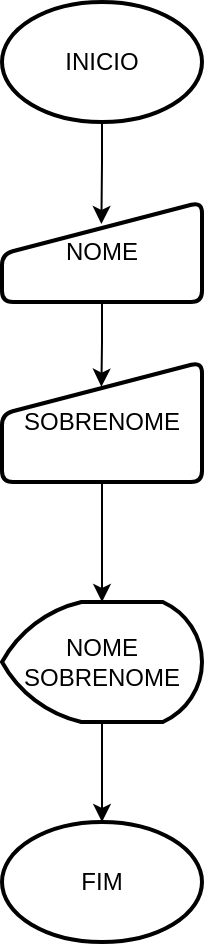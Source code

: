 <mxfile version="25.0.1">
  <diagram name="Página-1" id="ztTNSRuZ_ZkiS0zX5J_q">
    <mxGraphModel dx="929" dy="509" grid="1" gridSize="10" guides="1" tooltips="1" connect="1" arrows="1" fold="1" page="1" pageScale="1" pageWidth="827" pageHeight="1169" math="0" shadow="0">
      <root>
        <mxCell id="0" />
        <mxCell id="1" parent="0" />
        <mxCell id="TIhZvKdrPmryU-V3T04_-1" value="INICIO" style="strokeWidth=2;html=1;shape=mxgraph.flowchart.start_1;whiteSpace=wrap;" vertex="1" parent="1">
          <mxGeometry x="330" y="70" width="100" height="60" as="geometry" />
        </mxCell>
        <mxCell id="TIhZvKdrPmryU-V3T04_-2" value="FIM" style="strokeWidth=2;html=1;shape=mxgraph.flowchart.start_1;whiteSpace=wrap;" vertex="1" parent="1">
          <mxGeometry x="330" y="480" width="100" height="60" as="geometry" />
        </mxCell>
        <mxCell id="TIhZvKdrPmryU-V3T04_-3" value="NOME" style="html=1;strokeWidth=2;shape=manualInput;whiteSpace=wrap;rounded=1;size=26;arcSize=11;" vertex="1" parent="1">
          <mxGeometry x="330" y="170" width="100" height="50" as="geometry" />
        </mxCell>
        <mxCell id="TIhZvKdrPmryU-V3T04_-8" style="edgeStyle=orthogonalEdgeStyle;rounded=0;orthogonalLoop=1;jettySize=auto;html=1;exitX=0.5;exitY=1;exitDx=0;exitDy=0;" edge="1" parent="1" source="TIhZvKdrPmryU-V3T04_-4" target="TIhZvKdrPmryU-V3T04_-5">
          <mxGeometry relative="1" as="geometry" />
        </mxCell>
        <mxCell id="TIhZvKdrPmryU-V3T04_-4" value="SOBRENOME" style="html=1;strokeWidth=2;shape=manualInput;whiteSpace=wrap;rounded=1;size=26;arcSize=11;" vertex="1" parent="1">
          <mxGeometry x="330" y="250" width="100" height="60" as="geometry" />
        </mxCell>
        <mxCell id="TIhZvKdrPmryU-V3T04_-5" value="NOME SOBRENOME" style="strokeWidth=2;html=1;shape=mxgraph.flowchart.display;whiteSpace=wrap;" vertex="1" parent="1">
          <mxGeometry x="330" y="370" width="100" height="60" as="geometry" />
        </mxCell>
        <mxCell id="TIhZvKdrPmryU-V3T04_-9" style="edgeStyle=orthogonalEdgeStyle;rounded=0;orthogonalLoop=1;jettySize=auto;html=1;entryX=0.497;entryY=0.22;entryDx=0;entryDy=0;entryPerimeter=0;" edge="1" parent="1" source="TIhZvKdrPmryU-V3T04_-1" target="TIhZvKdrPmryU-V3T04_-3">
          <mxGeometry relative="1" as="geometry" />
        </mxCell>
        <mxCell id="TIhZvKdrPmryU-V3T04_-10" style="edgeStyle=orthogonalEdgeStyle;rounded=0;orthogonalLoop=1;jettySize=auto;html=1;entryX=0.497;entryY=0.206;entryDx=0;entryDy=0;entryPerimeter=0;" edge="1" parent="1" source="TIhZvKdrPmryU-V3T04_-3" target="TIhZvKdrPmryU-V3T04_-4">
          <mxGeometry relative="1" as="geometry" />
        </mxCell>
        <mxCell id="TIhZvKdrPmryU-V3T04_-11" style="edgeStyle=orthogonalEdgeStyle;rounded=0;orthogonalLoop=1;jettySize=auto;html=1;entryX=0.5;entryY=0;entryDx=0;entryDy=0;entryPerimeter=0;" edge="1" parent="1" source="TIhZvKdrPmryU-V3T04_-5" target="TIhZvKdrPmryU-V3T04_-2">
          <mxGeometry relative="1" as="geometry" />
        </mxCell>
      </root>
    </mxGraphModel>
  </diagram>
</mxfile>
